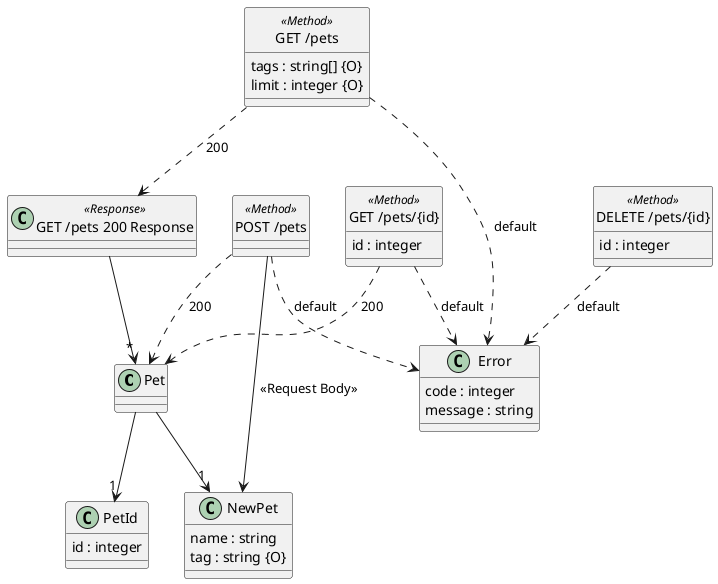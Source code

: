 @startuml

class "Pet" {
}

"Pet" --> "1" "NewPet"

"Pet" --> "1" "PetId"

class "PetId" {
  id : integer
}

class "NewPet" {
  name : string
  tag : string {O}
}

class "Error" {
  code : integer
  message : string
}
hide <<Method>> circle

class "GET /pets" <<Method>> {
  tags : string[] {O}
  limit : integer {O}
}

class "GET /pets 200 Response" <<Response>> {
}

"GET /pets 200 Response" --> "*" "Pet"

"GET /pets" ..> "GET /pets 200 Response": 200

"GET /pets" ..> "Error": default

class "POST /pets" <<Method>> {
}

"POST /pets" ..> "Pet": 200

"POST /pets" ..> "Error": default

"POST /pets" --> "NewPet" : "<<Request Body>>"

class "GET /pets/{id}" <<Method>> {
  id : integer
}

"GET /pets/{id}" ..> "Pet": 200

"GET /pets/{id}" ..> "Error": default

class "DELETE /pets/{id}" <<Method>> {
  id : integer
}

"DELETE /pets/{id}" ..> "Error": default

@enduml